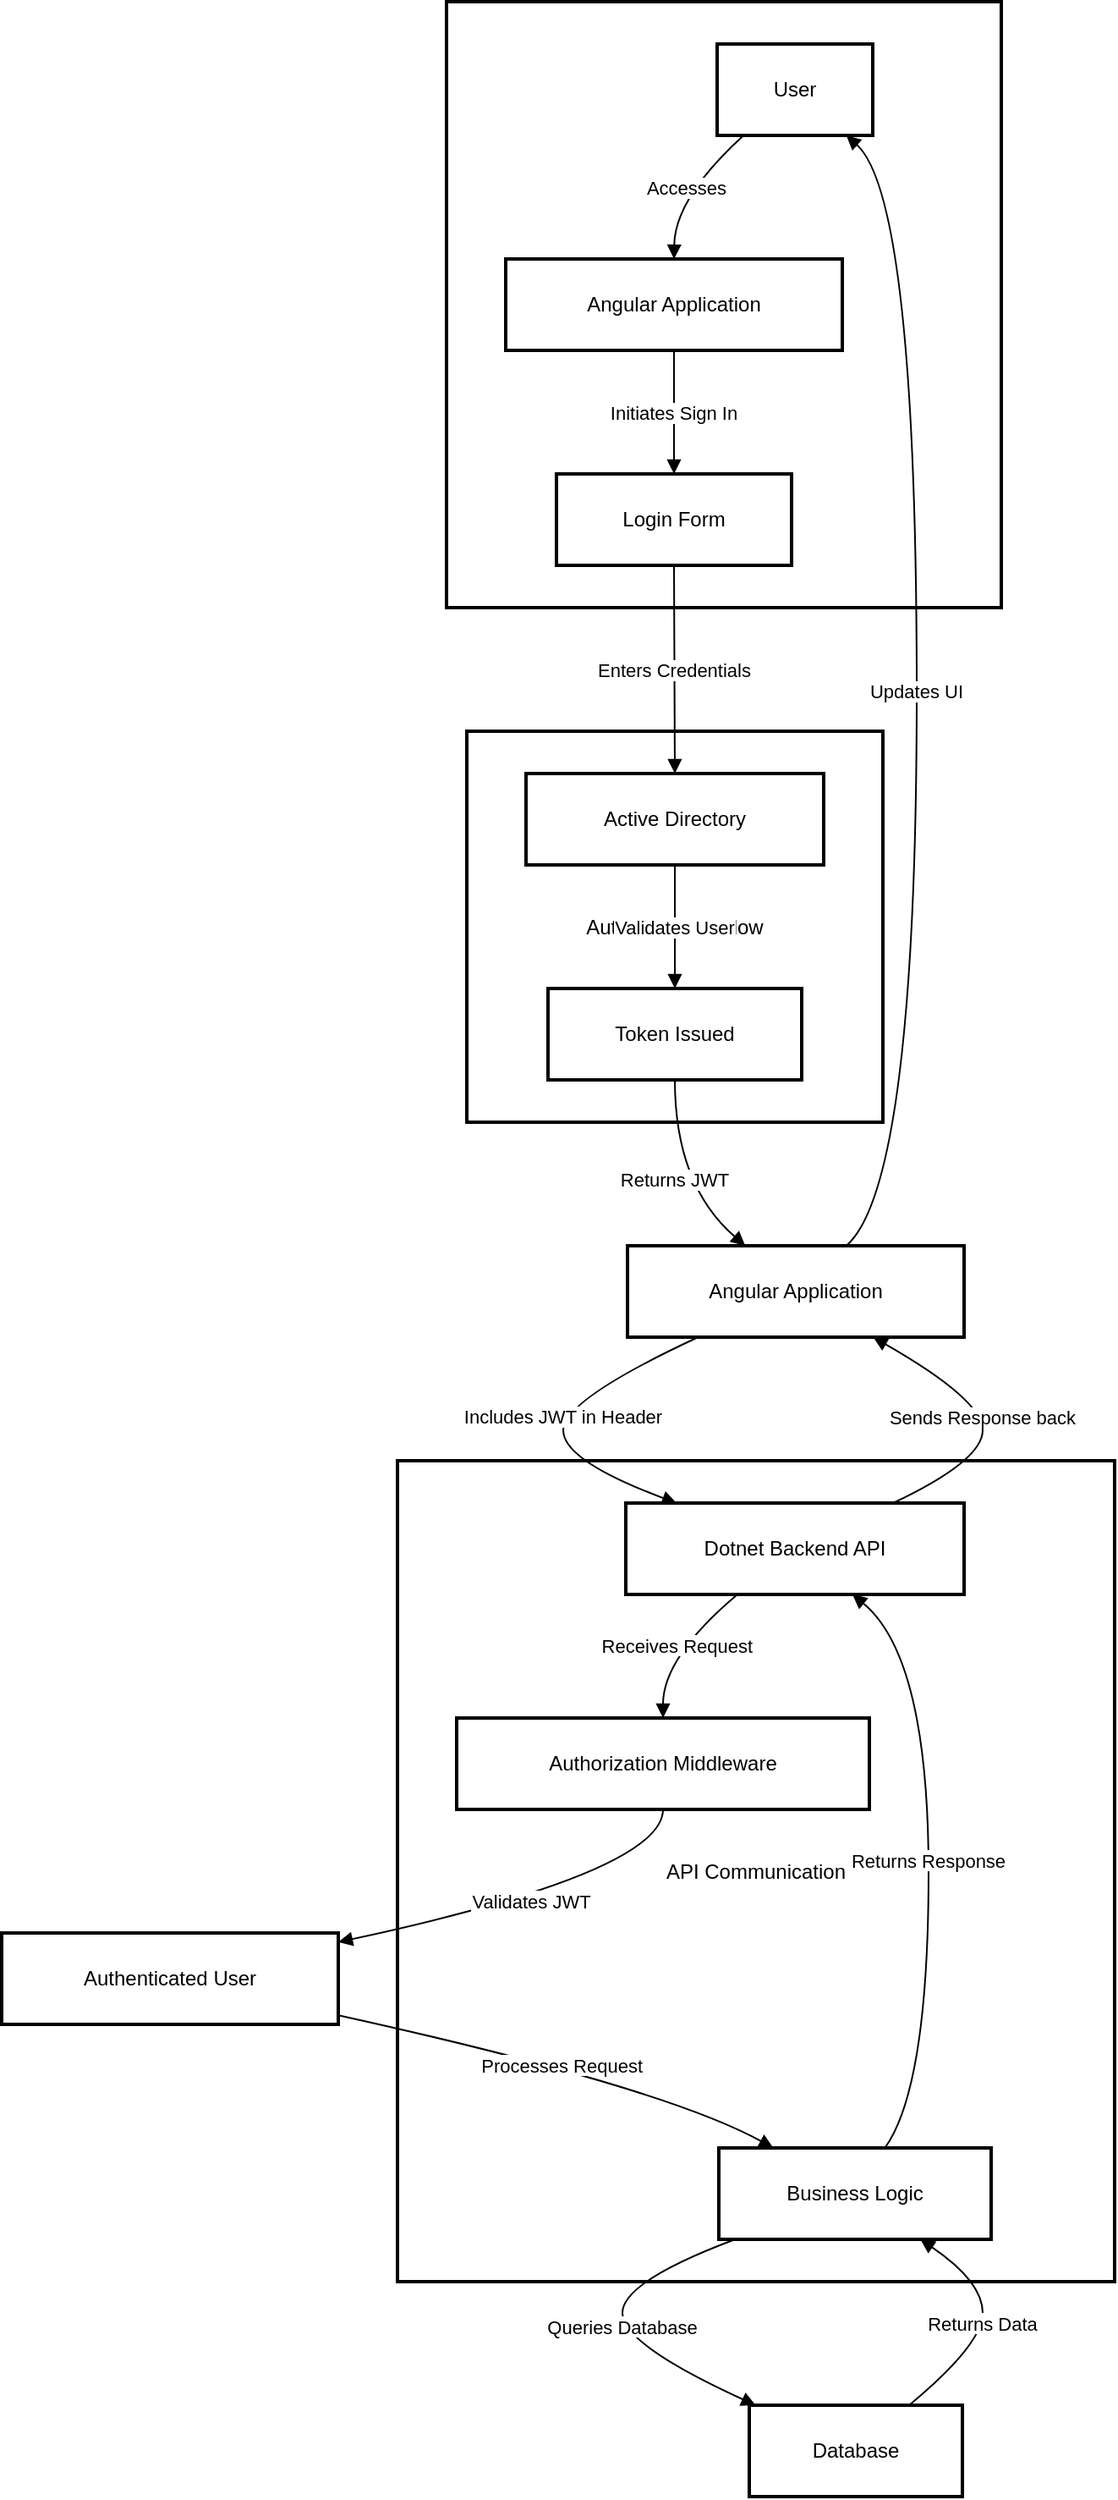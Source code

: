 <mxfile version="26.2.14">
  <diagram name="Page-1" id="wGtibNRsmG5wOhDM8mzO">
    <mxGraphModel>
      <root>
        <mxCell id="0" />
        <mxCell id="1" parent="0" />
        <mxCell id="2" value="API Communication" style="whiteSpace=wrap;strokeWidth=2;" vertex="1" parent="1">
          <mxGeometry x="242" y="870" width="424" height="485" as="geometry" />
        </mxCell>
        <mxCell id="3" value="Authentication Flow" style="whiteSpace=wrap;strokeWidth=2;" vertex="1" parent="1">
          <mxGeometry x="283" y="439" width="246" height="231" as="geometry" />
        </mxCell>
        <mxCell id="4" value="User Interaction" style="whiteSpace=wrap;strokeWidth=2;" vertex="1" parent="1">
          <mxGeometry x="271" y="8" width="328" height="358" as="geometry" />
        </mxCell>
        <mxCell id="5" value="User" style="whiteSpace=wrap;strokeWidth=2;" vertex="1" parent="1">
          <mxGeometry x="431" y="33" width="92" height="54" as="geometry" />
        </mxCell>
        <mxCell id="6" value="Angular Application" style="whiteSpace=wrap;strokeWidth=2;" vertex="1" parent="1">
          <mxGeometry x="306" y="160" width="199" height="54" as="geometry" />
        </mxCell>
        <mxCell id="7" value="Login Form" style="whiteSpace=wrap;strokeWidth=2;" vertex="1" parent="1">
          <mxGeometry x="336" y="287" width="139" height="54" as="geometry" />
        </mxCell>
        <mxCell id="8" value="Active Directory" style="whiteSpace=wrap;strokeWidth=2;" vertex="1" parent="1">
          <mxGeometry x="318" y="464" width="176" height="54" as="geometry" />
        </mxCell>
        <mxCell id="9" value="Token Issued" style="whiteSpace=wrap;strokeWidth=2;" vertex="1" parent="1">
          <mxGeometry x="331" y="591" width="150" height="54" as="geometry" />
        </mxCell>
        <mxCell id="10" value="Angular Application" style="whiteSpace=wrap;strokeWidth=2;" vertex="1" parent="1">
          <mxGeometry x="378" y="743" width="199" height="54" as="geometry" />
        </mxCell>
        <mxCell id="11" value="Dotnet Backend API" style="whiteSpace=wrap;strokeWidth=2;" vertex="1" parent="1">
          <mxGeometry x="377" y="895" width="200" height="54" as="geometry" />
        </mxCell>
        <mxCell id="12" value="Authorization Middleware" style="whiteSpace=wrap;strokeWidth=2;" vertex="1" parent="1">
          <mxGeometry x="277" y="1022" width="244" height="54" as="geometry" />
        </mxCell>
        <mxCell id="13" value="Authenticated User" style="whiteSpace=wrap;strokeWidth=2;" vertex="1" parent="1">
          <mxGeometry x="8" y="1149" width="199" height="54" as="geometry" />
        </mxCell>
        <mxCell id="14" value="Business Logic" style="whiteSpace=wrap;strokeWidth=2;" vertex="1" parent="1">
          <mxGeometry x="432" y="1276" width="161" height="54" as="geometry" />
        </mxCell>
        <mxCell id="15" value="Database" style="whiteSpace=wrap;strokeWidth=2;" vertex="1" parent="1">
          <mxGeometry x="450" y="1428" width="126" height="54" as="geometry" />
        </mxCell>
        <mxCell id="16" value="Accesses" style="curved=1;startArrow=none;endArrow=block;exitX=0.17;exitY=1;entryX=0.5;entryY=0;" edge="1" parent="1" source="5" target="6">
          <mxGeometry relative="1" as="geometry">
            <Array as="points">
              <mxPoint x="406" y="124" />
            </Array>
          </mxGeometry>
        </mxCell>
        <mxCell id="17" value="Initiates Sign In" style="curved=1;startArrow=none;endArrow=block;exitX=0.5;exitY=1;entryX=0.5;entryY=0;" edge="1" parent="1" source="6" target="7">
          <mxGeometry relative="1" as="geometry">
            <Array as="points" />
          </mxGeometry>
        </mxCell>
        <mxCell id="18" value="Enters Credentials" style="curved=1;startArrow=none;endArrow=block;exitX=0.5;exitY=1;entryX=0.5;entryY=0;" edge="1" parent="1" source="7" target="8">
          <mxGeometry relative="1" as="geometry">
            <Array as="points" />
          </mxGeometry>
        </mxCell>
        <mxCell id="19" value="Validates User" style="curved=1;startArrow=none;endArrow=block;exitX=0.5;exitY=1;entryX=0.5;entryY=0;" edge="1" parent="1" source="8" target="9">
          <mxGeometry relative="1" as="geometry">
            <Array as="points" />
          </mxGeometry>
        </mxCell>
        <mxCell id="20" value="Returns JWT" style="curved=1;startArrow=none;endArrow=block;exitX=0.5;exitY=1;entryX=0.35;entryY=0;" edge="1" parent="1" source="9" target="10">
          <mxGeometry relative="1" as="geometry">
            <Array as="points">
              <mxPoint x="406" y="707" />
            </Array>
          </mxGeometry>
        </mxCell>
        <mxCell id="21" value="Includes JWT in Header" style="curved=1;startArrow=none;endArrow=block;exitX=0.21;exitY=1;entryX=0.15;entryY=0;" edge="1" parent="1" source="10" target="11">
          <mxGeometry relative="1" as="geometry">
            <Array as="points">
              <mxPoint x="340" y="834" />
              <mxPoint x="340" y="870" />
            </Array>
          </mxGeometry>
        </mxCell>
        <mxCell id="22" value="Receives Request" style="curved=1;startArrow=none;endArrow=block;exitX=0.33;exitY=1;entryX=0.5;entryY=0;" edge="1" parent="1" source="11" target="12">
          <mxGeometry relative="1" as="geometry">
            <Array as="points">
              <mxPoint x="399" y="986" />
            </Array>
          </mxGeometry>
        </mxCell>
        <mxCell id="23" value="Validates JWT" style="curved=1;startArrow=none;endArrow=block;exitX=0.5;exitY=1;entryX=1;entryY=0.1;" edge="1" parent="1" source="12" target="13">
          <mxGeometry relative="1" as="geometry">
            <Array as="points">
              <mxPoint x="399" y="1113" />
            </Array>
          </mxGeometry>
        </mxCell>
        <mxCell id="24" value="Processes Request" style="curved=1;startArrow=none;endArrow=block;exitX=1;exitY=0.9;entryX=0.2;entryY=0;" edge="1" parent="1" source="13" target="14">
          <mxGeometry relative="1" as="geometry">
            <Array as="points">
              <mxPoint x="399" y="1240" />
            </Array>
          </mxGeometry>
        </mxCell>
        <mxCell id="25" value="Queries Database" style="curved=1;startArrow=none;endArrow=block;exitX=0.06;exitY=1;entryX=0.03;entryY=0;" edge="1" parent="1" source="14" target="15">
          <mxGeometry relative="1" as="geometry">
            <Array as="points">
              <mxPoint x="375" y="1355" />
              <mxPoint x="375" y="1392" />
            </Array>
          </mxGeometry>
        </mxCell>
        <mxCell id="26" value="Returns Data" style="curved=1;startArrow=none;endArrow=block;exitX=0.75;exitY=0;entryX=0.74;entryY=1;" edge="1" parent="1" source="15" target="14">
          <mxGeometry relative="1" as="geometry">
            <Array as="points">
              <mxPoint x="588" y="1392" />
              <mxPoint x="588" y="1355" />
            </Array>
          </mxGeometry>
        </mxCell>
        <mxCell id="27" value="Returns Response" style="curved=1;startArrow=none;endArrow=block;exitX=0.61;exitY=0;entryX=0.67;entryY=1;" edge="1" parent="1" source="14" target="11">
          <mxGeometry relative="1" as="geometry">
            <Array as="points">
              <mxPoint x="556" y="1240" />
              <mxPoint x="556" y="986" />
            </Array>
          </mxGeometry>
        </mxCell>
        <mxCell id="28" value="Sends Response back" style="curved=1;startArrow=none;endArrow=block;exitX=0.79;exitY=0;entryX=0.73;entryY=1;" edge="1" parent="1" source="11" target="10">
          <mxGeometry relative="1" as="geometry">
            <Array as="points">
              <mxPoint x="588" y="870" />
              <mxPoint x="588" y="834" />
            </Array>
          </mxGeometry>
        </mxCell>
        <mxCell id="29" value="Updates UI" style="curved=1;startArrow=none;endArrow=block;exitX=0.65;exitY=0;entryX=0.83;entryY=1;" edge="1" parent="1" source="10" target="5">
          <mxGeometry relative="1" as="geometry">
            <Array as="points">
              <mxPoint x="549" y="707" />
              <mxPoint x="549" y="124" />
            </Array>
          </mxGeometry>
        </mxCell>
      </root>
    </mxGraphModel>
  </diagram>
</mxfile>
